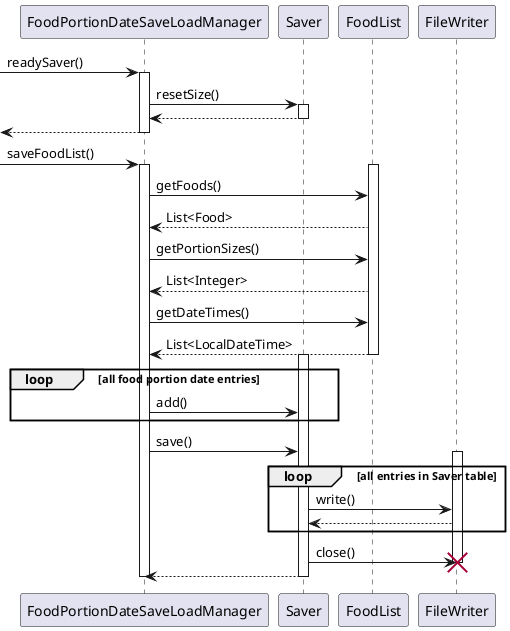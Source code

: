 @startuml

-> FoodPortionDateSaveLoadManager : readySaver()
activate FoodPortionDateSaveLoadManager
FoodPortionDateSaveLoadManager -> Saver : resetSize()
activate Saver
Saver --> FoodPortionDateSaveLoadManager
deactivate Saver
<-- FoodPortionDateSaveLoadManager
deactivate FoodPortionDateSaveLoadManager


-> FoodPortionDateSaveLoadManager : saveFoodList()
activate FoodPortionDateSaveLoadManager
activate FoodList
FoodPortionDateSaveLoadManager -> FoodList : getFoods()
FoodList --> FoodPortionDateSaveLoadManager : List<Food>
FoodPortionDateSaveLoadManager -> FoodList : getPortionSizes()
FoodList --> FoodPortionDateSaveLoadManager : List<Integer>
FoodPortionDateSaveLoadManager -> FoodList : getDateTimes()
FoodList --> FoodPortionDateSaveLoadManager : List<LocalDateTime>
deactivate FoodList
loop all food portion date entries
    activate Saver
    FoodPortionDateSaveLoadManager -> Saver : add()
end

FoodPortionDateSaveLoadManager -> Saver : save()

activate FileWriter
loop all entries in Saver table
    Saver -> FileWriter : write()
    FileWriter --> Saver
end
Saver -> FileWriter : close()
destroy FileWriter
Saver --> FoodPortionDateSaveLoadManager
deactivate Saver

deactivate FoodPortionDateSaveLoadManager

@enduml
